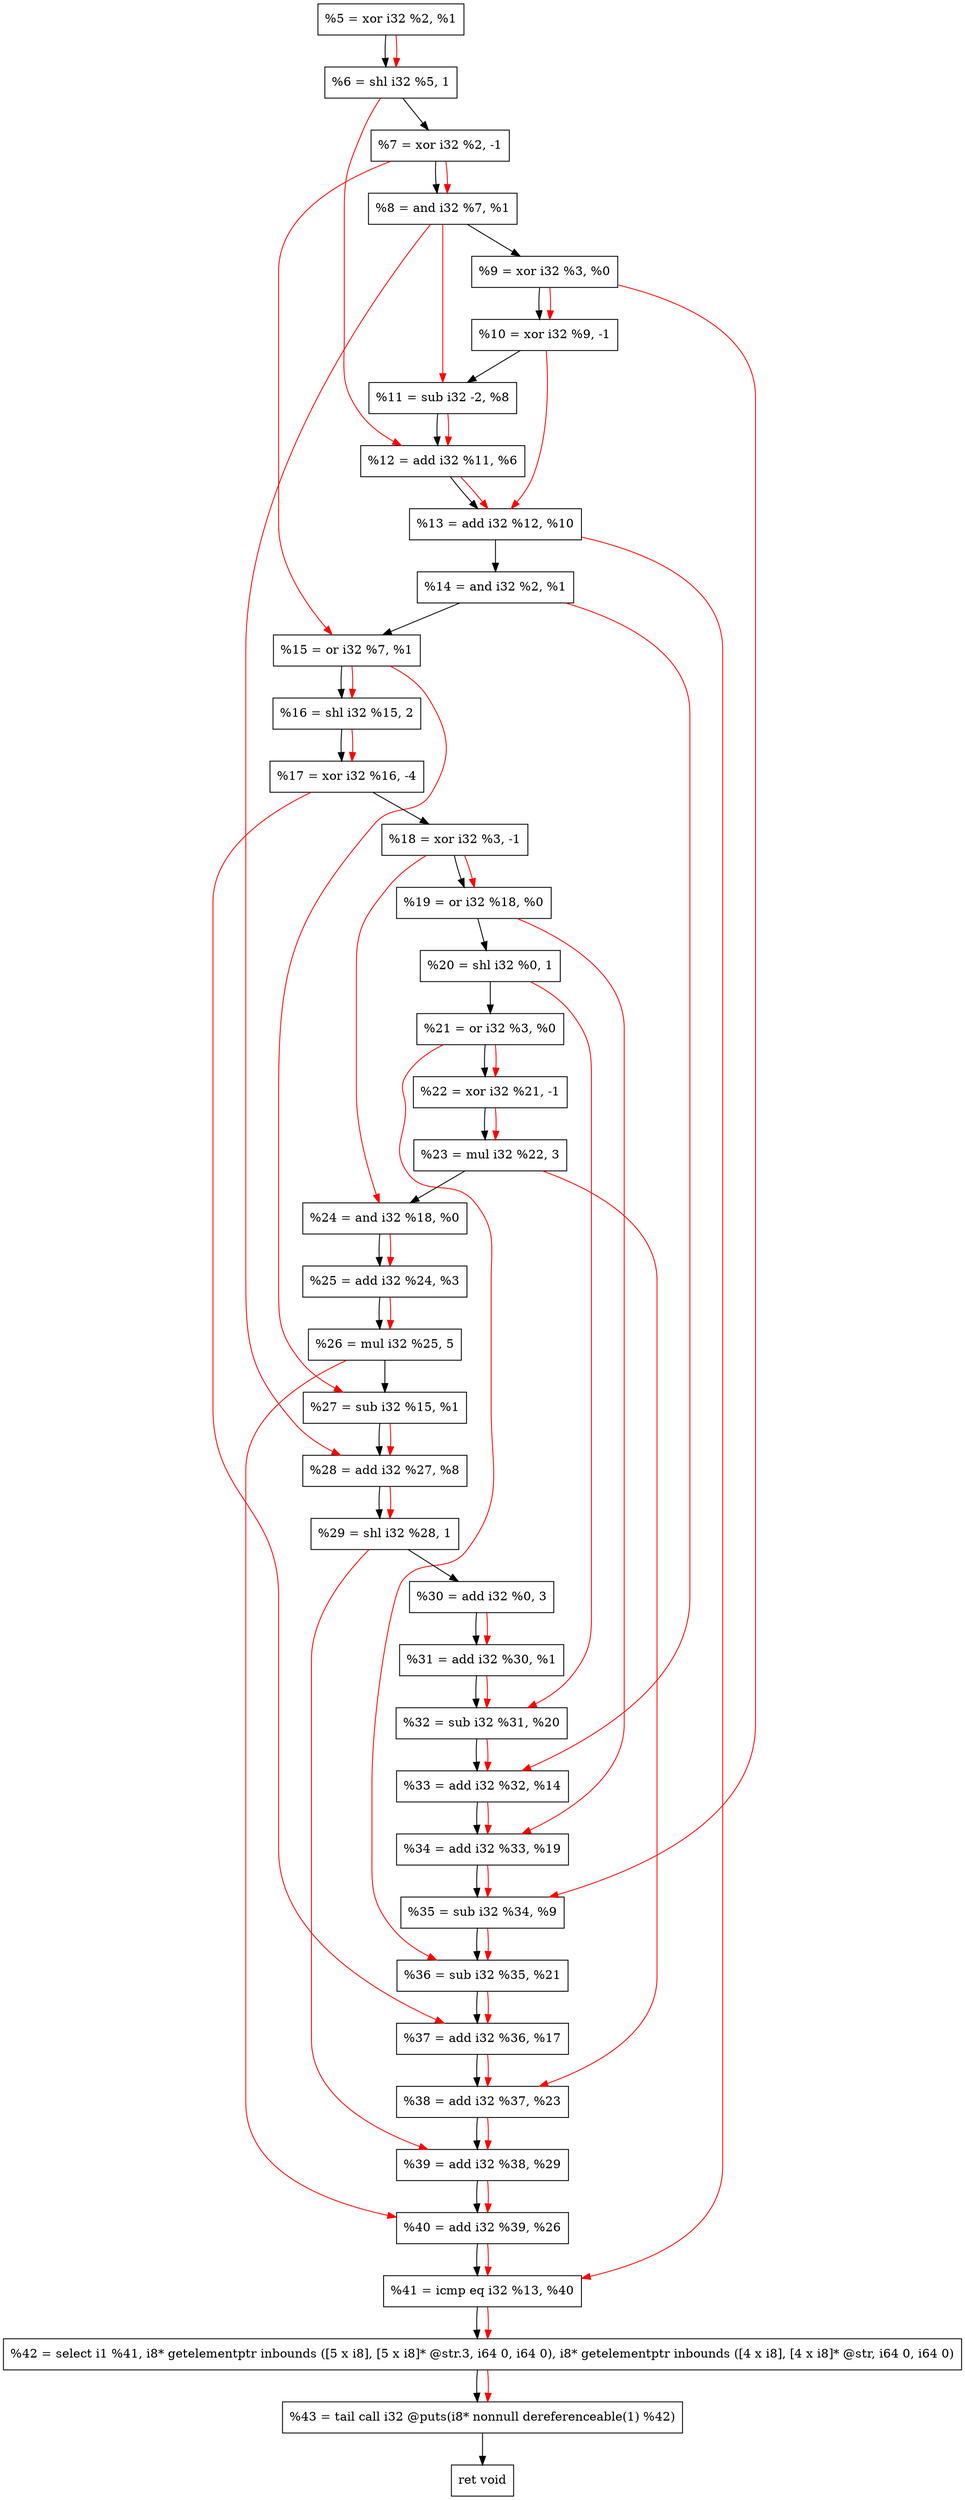 digraph "DFG for'crackme' function" {
	Node0x1a2ca80[shape=record, label="  %5 = xor i32 %2, %1"];
	Node0x1a2d100[shape=record, label="  %6 = shl i32 %5, 1"];
	Node0x1a2d1a0[shape=record, label="  %7 = xor i32 %2, -1"];
	Node0x1a2d210[shape=record, label="  %8 = and i32 %7, %1"];
	Node0x1a2d280[shape=record, label="  %9 = xor i32 %3, %0"];
	Node0x1a2d2f0[shape=record, label="  %10 = xor i32 %9, -1"];
	Node0x1a2d390[shape=record, label="  %11 = sub i32 -2, %8"];
	Node0x1a2d400[shape=record, label="  %12 = add i32 %11, %6"];
	Node0x1a2d470[shape=record, label="  %13 = add i32 %12, %10"];
	Node0x1a2d4e0[shape=record, label="  %14 = and i32 %2, %1"];
	Node0x1a2d550[shape=record, label="  %15 = or i32 %7, %1"];
	Node0x1a2d5f0[shape=record, label="  %16 = shl i32 %15, 2"];
	Node0x1a2d690[shape=record, label="  %17 = xor i32 %16, -4"];
	Node0x1a2d700[shape=record, label="  %18 = xor i32 %3, -1"];
	Node0x1a2d770[shape=record, label="  %19 = or i32 %18, %0"];
	Node0x1a2d7e0[shape=record, label="  %20 = shl i32 %0, 1"];
	Node0x1a2d850[shape=record, label="  %21 = or i32 %3, %0"];
	Node0x1a2d8c0[shape=record, label="  %22 = xor i32 %21, -1"];
	Node0x1a2d960[shape=record, label="  %23 = mul i32 %22, 3"];
	Node0x1a2d9d0[shape=record, label="  %24 = and i32 %18, %0"];
	Node0x1a2da40[shape=record, label="  %25 = add i32 %24, %3"];
	Node0x1a2dae0[shape=record, label="  %26 = mul i32 %25, 5"];
	Node0x1a2db50[shape=record, label="  %27 = sub i32 %15, %1"];
	Node0x1a2dbc0[shape=record, label="  %28 = add i32 %27, %8"];
	Node0x1a2dc30[shape=record, label="  %29 = shl i32 %28, 1"];
	Node0x1a2dca0[shape=record, label="  %30 = add i32 %0, 3"];
	Node0x1a2dd10[shape=record, label="  %31 = add i32 %30, %1"];
	Node0x1a2dd80[shape=record, label="  %32 = sub i32 %31, %20"];
	Node0x1a2e000[shape=record, label="  %33 = add i32 %32, %14"];
	Node0x1a2e070[shape=record, label="  %34 = add i32 %33, %19"];
	Node0x1a2e0e0[shape=record, label="  %35 = sub i32 %34, %9"];
	Node0x1a2e150[shape=record, label="  %36 = sub i32 %35, %21"];
	Node0x1a2e1c0[shape=record, label="  %37 = add i32 %36, %17"];
	Node0x1a2e230[shape=record, label="  %38 = add i32 %37, %23"];
	Node0x1a2e2a0[shape=record, label="  %39 = add i32 %38, %29"];
	Node0x1a2e310[shape=record, label="  %40 = add i32 %39, %26"];
	Node0x1a2e380[shape=record, label="  %41 = icmp eq i32 %13, %40"];
	Node0x19cd268[shape=record, label="  %42 = select i1 %41, i8* getelementptr inbounds ([5 x i8], [5 x i8]* @str.3, i64 0, i64 0), i8* getelementptr inbounds ([4 x i8], [4 x i8]* @str, i64 0, i64 0)"];
	Node0x1a2e820[shape=record, label="  %43 = tail call i32 @puts(i8* nonnull dereferenceable(1) %42)"];
	Node0x1a2e870[shape=record, label="  ret void"];
	Node0x1a2ca80 -> Node0x1a2d100;
	Node0x1a2d100 -> Node0x1a2d1a0;
	Node0x1a2d1a0 -> Node0x1a2d210;
	Node0x1a2d210 -> Node0x1a2d280;
	Node0x1a2d280 -> Node0x1a2d2f0;
	Node0x1a2d2f0 -> Node0x1a2d390;
	Node0x1a2d390 -> Node0x1a2d400;
	Node0x1a2d400 -> Node0x1a2d470;
	Node0x1a2d470 -> Node0x1a2d4e0;
	Node0x1a2d4e0 -> Node0x1a2d550;
	Node0x1a2d550 -> Node0x1a2d5f0;
	Node0x1a2d5f0 -> Node0x1a2d690;
	Node0x1a2d690 -> Node0x1a2d700;
	Node0x1a2d700 -> Node0x1a2d770;
	Node0x1a2d770 -> Node0x1a2d7e0;
	Node0x1a2d7e0 -> Node0x1a2d850;
	Node0x1a2d850 -> Node0x1a2d8c0;
	Node0x1a2d8c0 -> Node0x1a2d960;
	Node0x1a2d960 -> Node0x1a2d9d0;
	Node0x1a2d9d0 -> Node0x1a2da40;
	Node0x1a2da40 -> Node0x1a2dae0;
	Node0x1a2dae0 -> Node0x1a2db50;
	Node0x1a2db50 -> Node0x1a2dbc0;
	Node0x1a2dbc0 -> Node0x1a2dc30;
	Node0x1a2dc30 -> Node0x1a2dca0;
	Node0x1a2dca0 -> Node0x1a2dd10;
	Node0x1a2dd10 -> Node0x1a2dd80;
	Node0x1a2dd80 -> Node0x1a2e000;
	Node0x1a2e000 -> Node0x1a2e070;
	Node0x1a2e070 -> Node0x1a2e0e0;
	Node0x1a2e0e0 -> Node0x1a2e150;
	Node0x1a2e150 -> Node0x1a2e1c0;
	Node0x1a2e1c0 -> Node0x1a2e230;
	Node0x1a2e230 -> Node0x1a2e2a0;
	Node0x1a2e2a0 -> Node0x1a2e310;
	Node0x1a2e310 -> Node0x1a2e380;
	Node0x1a2e380 -> Node0x19cd268;
	Node0x19cd268 -> Node0x1a2e820;
	Node0x1a2e820 -> Node0x1a2e870;
edge [color=red]
	Node0x1a2ca80 -> Node0x1a2d100;
	Node0x1a2d1a0 -> Node0x1a2d210;
	Node0x1a2d280 -> Node0x1a2d2f0;
	Node0x1a2d210 -> Node0x1a2d390;
	Node0x1a2d390 -> Node0x1a2d400;
	Node0x1a2d100 -> Node0x1a2d400;
	Node0x1a2d400 -> Node0x1a2d470;
	Node0x1a2d2f0 -> Node0x1a2d470;
	Node0x1a2d1a0 -> Node0x1a2d550;
	Node0x1a2d550 -> Node0x1a2d5f0;
	Node0x1a2d5f0 -> Node0x1a2d690;
	Node0x1a2d700 -> Node0x1a2d770;
	Node0x1a2d850 -> Node0x1a2d8c0;
	Node0x1a2d8c0 -> Node0x1a2d960;
	Node0x1a2d700 -> Node0x1a2d9d0;
	Node0x1a2d9d0 -> Node0x1a2da40;
	Node0x1a2da40 -> Node0x1a2dae0;
	Node0x1a2d550 -> Node0x1a2db50;
	Node0x1a2db50 -> Node0x1a2dbc0;
	Node0x1a2d210 -> Node0x1a2dbc0;
	Node0x1a2dbc0 -> Node0x1a2dc30;
	Node0x1a2dca0 -> Node0x1a2dd10;
	Node0x1a2dd10 -> Node0x1a2dd80;
	Node0x1a2d7e0 -> Node0x1a2dd80;
	Node0x1a2dd80 -> Node0x1a2e000;
	Node0x1a2d4e0 -> Node0x1a2e000;
	Node0x1a2e000 -> Node0x1a2e070;
	Node0x1a2d770 -> Node0x1a2e070;
	Node0x1a2e070 -> Node0x1a2e0e0;
	Node0x1a2d280 -> Node0x1a2e0e0;
	Node0x1a2e0e0 -> Node0x1a2e150;
	Node0x1a2d850 -> Node0x1a2e150;
	Node0x1a2e150 -> Node0x1a2e1c0;
	Node0x1a2d690 -> Node0x1a2e1c0;
	Node0x1a2e1c0 -> Node0x1a2e230;
	Node0x1a2d960 -> Node0x1a2e230;
	Node0x1a2e230 -> Node0x1a2e2a0;
	Node0x1a2dc30 -> Node0x1a2e2a0;
	Node0x1a2e2a0 -> Node0x1a2e310;
	Node0x1a2dae0 -> Node0x1a2e310;
	Node0x1a2d470 -> Node0x1a2e380;
	Node0x1a2e310 -> Node0x1a2e380;
	Node0x1a2e380 -> Node0x19cd268;
	Node0x19cd268 -> Node0x1a2e820;
}

